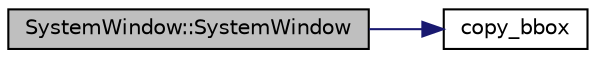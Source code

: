 digraph "SystemWindow::SystemWindow"
{
 // LATEX_PDF_SIZE
  edge [fontname="Helvetica",fontsize="10",labelfontname="Helvetica",labelfontsize="10"];
  node [fontname="Helvetica",fontsize="10",shape=record];
  rankdir="LR";
  Node1 [label="SystemWindow::SystemWindow",height=0.2,width=0.4,color="black", fillcolor="grey75", style="filled", fontcolor="black",tooltip=" "];
  Node1 -> Node2 [color="midnightblue",fontsize="10",style="solid",fontname="Helvetica"];
  Node2 [label="copy_bbox",height=0.2,width=0.4,color="black", fillcolor="white", style="filled",URL="$da/d35/plot_8h.html#afe9a85cd4bab5f0a207040cf2fe2c3a1",tooltip=" "];
}
